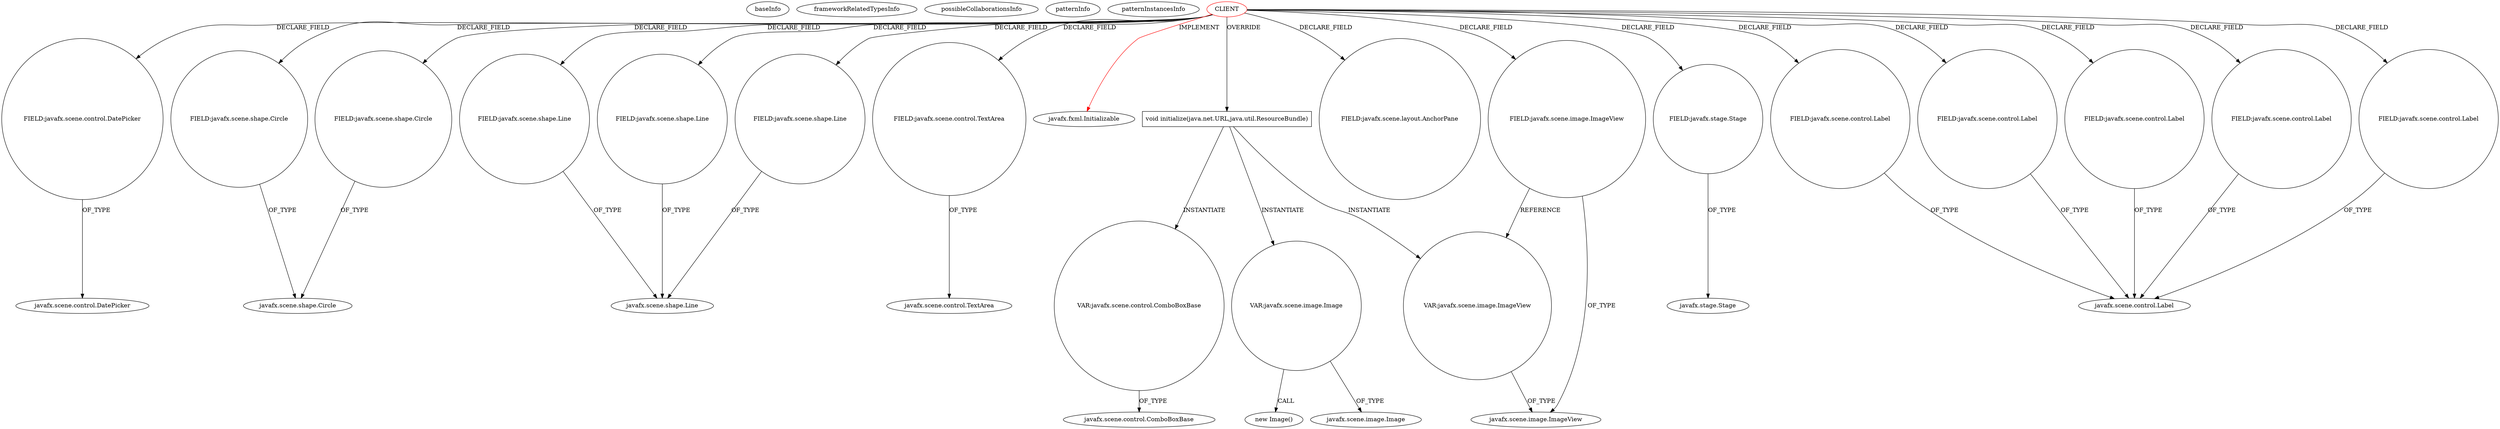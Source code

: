 digraph {
baseInfo[graphId=2440,category="pattern",isAnonymous=false,possibleRelation=false]
frameworkRelatedTypesInfo[0="javafx.fxml.Initializable"]
possibleCollaborationsInfo[]
patternInfo[frequency=3.0,patternRootClient=0]
patternInstancesInfo[0="josesoler7-agendavital~/josesoler7-agendavital/agendavital-master/src/agendavital/vista/FXMLRegistroPreguntaUnoController.java~FXMLRegistroPreguntaUnoController~3390",1="josesoler7-agendavital~/josesoler7-agendavital/agendavital-master/src/agendavital/vista/FXMLRegistroPreguntaTresController.java~FXMLRegistroPreguntaTresController~3376",2="josesoler7-agendavital~/josesoler7-agendavital/agendavital-master/src/agendavital/vista/FXMLRegistroPreguntaDosController.java~FXMLRegistroPreguntaDosController~3379"]
18[label="FIELD:javafx.scene.control.DatePicker",vertexType="FIELD_DECLARATION",isFrameworkType=false,shape=circle]
0[label="CLIENT",vertexType="ROOT_CLIENT_CLASS_DECLARATION",isFrameworkType=false,color=red]
6[label="FIELD:javafx.scene.shape.Circle",vertexType="FIELD_DECLARATION",isFrameworkType=false,shape=circle]
8[label="FIELD:javafx.scene.shape.Circle",vertexType="FIELD_DECLARATION",isFrameworkType=false,shape=circle]
26[label="FIELD:javafx.scene.shape.Line",vertexType="FIELD_DECLARATION",isFrameworkType=false,shape=circle]
24[label="FIELD:javafx.scene.shape.Line",vertexType="FIELD_DECLARATION",isFrameworkType=false,shape=circle]
22[label="FIELD:javafx.scene.shape.Line",vertexType="FIELD_DECLARATION",isFrameworkType=false,shape=circle]
30[label="FIELD:javafx.scene.control.TextArea",vertexType="FIELD_DECLARATION",isFrameworkType=false,shape=circle]
1[label="javafx.fxml.Initializable",vertexType="FRAMEWORK_INTERFACE_TYPE",isFrameworkType=false]
19[label="javafx.scene.control.DatePicker",vertexType="FRAMEWORK_CLASS_TYPE",isFrameworkType=false]
7[label="javafx.scene.shape.Circle",vertexType="FRAMEWORK_CLASS_TYPE",isFrameworkType=false]
31[label="javafx.scene.control.TextArea",vertexType="FRAMEWORK_CLASS_TYPE",isFrameworkType=false]
23[label="javafx.scene.shape.Line",vertexType="FRAMEWORK_CLASS_TYPE",isFrameworkType=false]
34[label="void initialize(java.net.URL,java.util.ResourceBundle)",vertexType="OVERRIDING_METHOD_DECLARATION",isFrameworkType=false,shape=box]
2[label="FIELD:javafx.scene.layout.AnchorPane",vertexType="FIELD_DECLARATION",isFrameworkType=false,shape=circle]
20[label="FIELD:javafx.scene.image.ImageView",vertexType="FIELD_DECLARATION",isFrameworkType=false,shape=circle]
21[label="javafx.scene.image.ImageView",vertexType="FRAMEWORK_CLASS_TYPE",isFrameworkType=false]
32[label="FIELD:javafx.stage.Stage",vertexType="FIELD_DECLARATION",isFrameworkType=false,shape=circle]
33[label="javafx.stage.Stage",vertexType="FRAMEWORK_CLASS_TYPE",isFrameworkType=false]
35[label="VAR:javafx.scene.control.ComboBoxBase",vertexType="VARIABLE_EXPRESION",isFrameworkType=false,shape=circle]
37[label="javafx.scene.control.ComboBoxBase",vertexType="FRAMEWORK_CLASS_TYPE",isFrameworkType=false]
39[label="VAR:javafx.scene.image.Image",vertexType="VARIABLE_EXPRESION",isFrameworkType=false,shape=circle]
38[label="new Image()",vertexType="CONSTRUCTOR_CALL",isFrameworkType=false]
40[label="javafx.scene.image.Image",vertexType="FRAMEWORK_CLASS_TYPE",isFrameworkType=false]
41[label="VAR:javafx.scene.image.ImageView",vertexType="VARIABLE_EXPRESION",isFrameworkType=false,shape=circle]
16[label="FIELD:javafx.scene.control.Label",vertexType="FIELD_DECLARATION",isFrameworkType=false,shape=circle]
5[label="javafx.scene.control.Label",vertexType="FRAMEWORK_CLASS_TYPE",isFrameworkType=false]
10[label="FIELD:javafx.scene.control.Label",vertexType="FIELD_DECLARATION",isFrameworkType=false,shape=circle]
28[label="FIELD:javafx.scene.control.Label",vertexType="FIELD_DECLARATION",isFrameworkType=false,shape=circle]
14[label="FIELD:javafx.scene.control.Label",vertexType="FIELD_DECLARATION",isFrameworkType=false,shape=circle]
4[label="FIELD:javafx.scene.control.Label",vertexType="FIELD_DECLARATION",isFrameworkType=false,shape=circle]
14->5[label="OF_TYPE"]
18->19[label="OF_TYPE"]
0->14[label="DECLARE_FIELD"]
0->2[label="DECLARE_FIELD"]
22->23[label="OF_TYPE"]
0->22[label="DECLARE_FIELD"]
0->24[label="DECLARE_FIELD"]
0->26[label="DECLARE_FIELD"]
6->7[label="OF_TYPE"]
10->5[label="OF_TYPE"]
0->30[label="DECLARE_FIELD"]
4->5[label="OF_TYPE"]
0->32[label="DECLARE_FIELD"]
30->31[label="OF_TYPE"]
0->6[label="DECLARE_FIELD"]
20->41[label="REFERENCE"]
28->5[label="OF_TYPE"]
0->34[label="OVERRIDE"]
0->18[label="DECLARE_FIELD"]
26->23[label="OF_TYPE"]
0->10[label="DECLARE_FIELD"]
0->4[label="DECLARE_FIELD"]
8->7[label="OF_TYPE"]
24->23[label="OF_TYPE"]
39->40[label="OF_TYPE"]
34->35[label="INSTANTIATE"]
41->21[label="OF_TYPE"]
16->5[label="OF_TYPE"]
0->20[label="DECLARE_FIELD"]
20->21[label="OF_TYPE"]
35->37[label="OF_TYPE"]
32->33[label="OF_TYPE"]
0->1[label="IMPLEMENT",color=red]
0->8[label="DECLARE_FIELD"]
34->39[label="INSTANTIATE"]
39->38[label="CALL"]
34->41[label="INSTANTIATE"]
0->16[label="DECLARE_FIELD"]
0->28[label="DECLARE_FIELD"]
}
